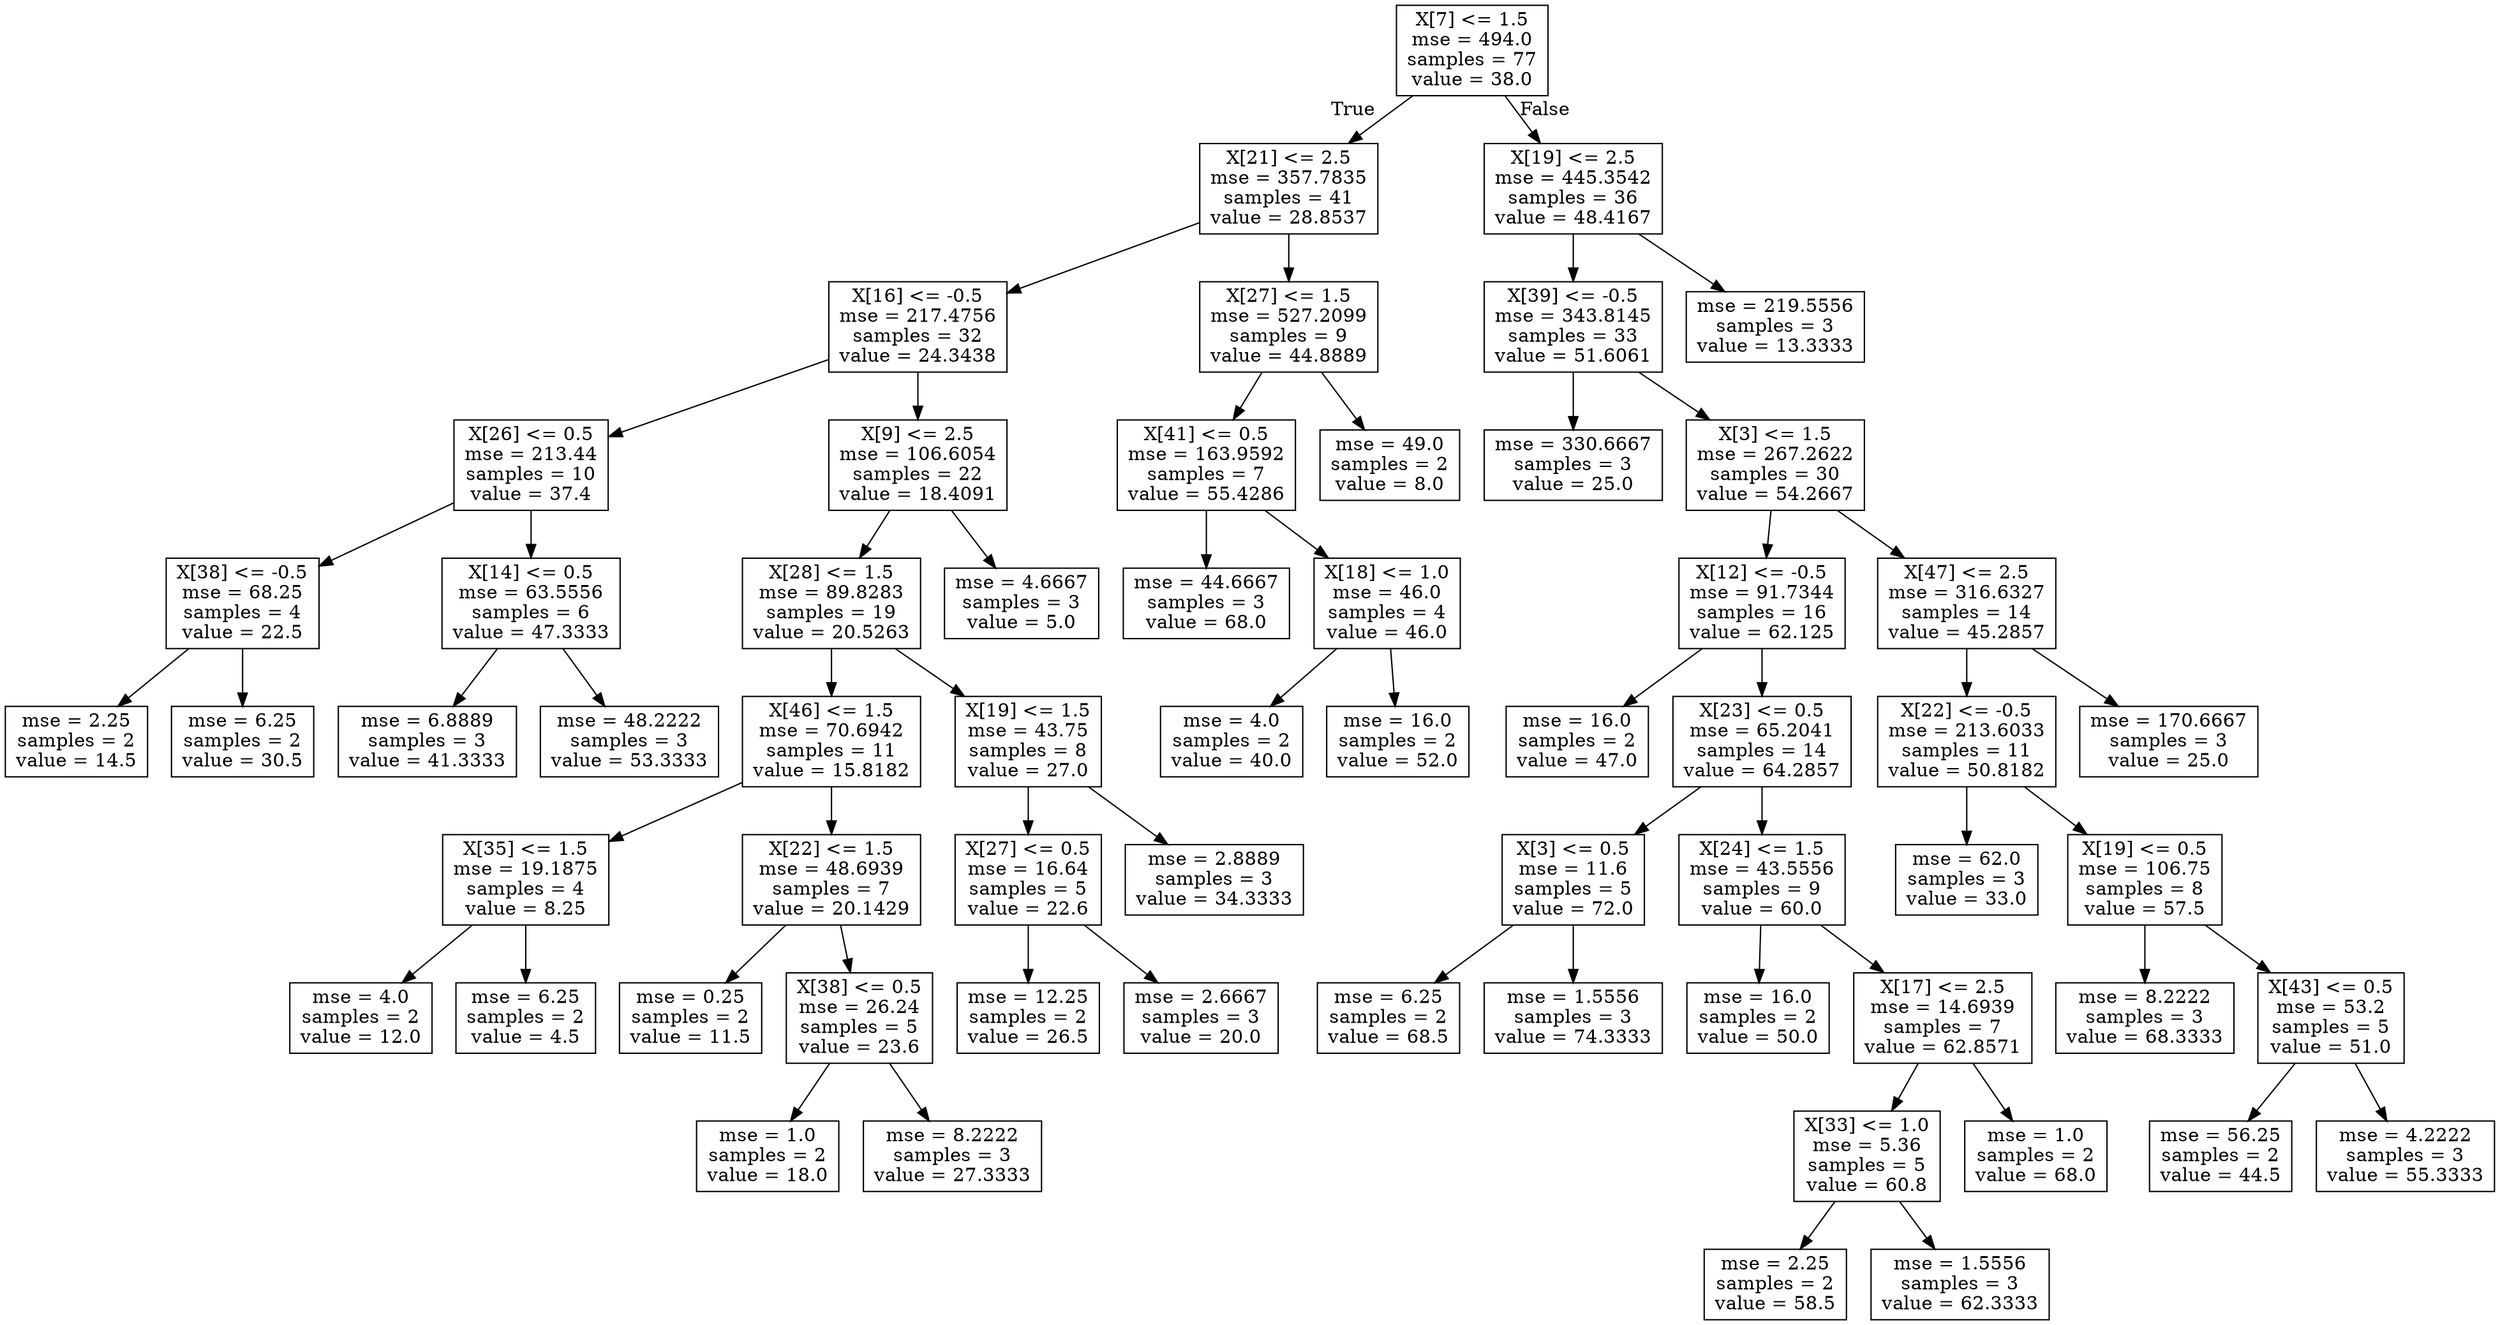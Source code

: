 digraph Tree {
node [shape=box] ;
0 [label="X[7] <= 1.5\nmse = 494.0\nsamples = 77\nvalue = 38.0"] ;
1 [label="X[21] <= 2.5\nmse = 357.7835\nsamples = 41\nvalue = 28.8537"] ;
0 -> 1 [labeldistance=2.5, labelangle=45, headlabel="True"] ;
2 [label="X[16] <= -0.5\nmse = 217.4756\nsamples = 32\nvalue = 24.3438"] ;
1 -> 2 ;
3 [label="X[26] <= 0.5\nmse = 213.44\nsamples = 10\nvalue = 37.4"] ;
2 -> 3 ;
4 [label="X[38] <= -0.5\nmse = 68.25\nsamples = 4\nvalue = 22.5"] ;
3 -> 4 ;
5 [label="mse = 2.25\nsamples = 2\nvalue = 14.5"] ;
4 -> 5 ;
6 [label="mse = 6.25\nsamples = 2\nvalue = 30.5"] ;
4 -> 6 ;
7 [label="X[14] <= 0.5\nmse = 63.5556\nsamples = 6\nvalue = 47.3333"] ;
3 -> 7 ;
8 [label="mse = 6.8889\nsamples = 3\nvalue = 41.3333"] ;
7 -> 8 ;
9 [label="mse = 48.2222\nsamples = 3\nvalue = 53.3333"] ;
7 -> 9 ;
10 [label="X[9] <= 2.5\nmse = 106.6054\nsamples = 22\nvalue = 18.4091"] ;
2 -> 10 ;
11 [label="X[28] <= 1.5\nmse = 89.8283\nsamples = 19\nvalue = 20.5263"] ;
10 -> 11 ;
12 [label="X[46] <= 1.5\nmse = 70.6942\nsamples = 11\nvalue = 15.8182"] ;
11 -> 12 ;
13 [label="X[35] <= 1.5\nmse = 19.1875\nsamples = 4\nvalue = 8.25"] ;
12 -> 13 ;
14 [label="mse = 4.0\nsamples = 2\nvalue = 12.0"] ;
13 -> 14 ;
15 [label="mse = 6.25\nsamples = 2\nvalue = 4.5"] ;
13 -> 15 ;
16 [label="X[22] <= 1.5\nmse = 48.6939\nsamples = 7\nvalue = 20.1429"] ;
12 -> 16 ;
17 [label="mse = 0.25\nsamples = 2\nvalue = 11.5"] ;
16 -> 17 ;
18 [label="X[38] <= 0.5\nmse = 26.24\nsamples = 5\nvalue = 23.6"] ;
16 -> 18 ;
19 [label="mse = 1.0\nsamples = 2\nvalue = 18.0"] ;
18 -> 19 ;
20 [label="mse = 8.2222\nsamples = 3\nvalue = 27.3333"] ;
18 -> 20 ;
21 [label="X[19] <= 1.5\nmse = 43.75\nsamples = 8\nvalue = 27.0"] ;
11 -> 21 ;
22 [label="X[27] <= 0.5\nmse = 16.64\nsamples = 5\nvalue = 22.6"] ;
21 -> 22 ;
23 [label="mse = 12.25\nsamples = 2\nvalue = 26.5"] ;
22 -> 23 ;
24 [label="mse = 2.6667\nsamples = 3\nvalue = 20.0"] ;
22 -> 24 ;
25 [label="mse = 2.8889\nsamples = 3\nvalue = 34.3333"] ;
21 -> 25 ;
26 [label="mse = 4.6667\nsamples = 3\nvalue = 5.0"] ;
10 -> 26 ;
27 [label="X[27] <= 1.5\nmse = 527.2099\nsamples = 9\nvalue = 44.8889"] ;
1 -> 27 ;
28 [label="X[41] <= 0.5\nmse = 163.9592\nsamples = 7\nvalue = 55.4286"] ;
27 -> 28 ;
29 [label="mse = 44.6667\nsamples = 3\nvalue = 68.0"] ;
28 -> 29 ;
30 [label="X[18] <= 1.0\nmse = 46.0\nsamples = 4\nvalue = 46.0"] ;
28 -> 30 ;
31 [label="mse = 4.0\nsamples = 2\nvalue = 40.0"] ;
30 -> 31 ;
32 [label="mse = 16.0\nsamples = 2\nvalue = 52.0"] ;
30 -> 32 ;
33 [label="mse = 49.0\nsamples = 2\nvalue = 8.0"] ;
27 -> 33 ;
34 [label="X[19] <= 2.5\nmse = 445.3542\nsamples = 36\nvalue = 48.4167"] ;
0 -> 34 [labeldistance=2.5, labelangle=-45, headlabel="False"] ;
35 [label="X[39] <= -0.5\nmse = 343.8145\nsamples = 33\nvalue = 51.6061"] ;
34 -> 35 ;
36 [label="mse = 330.6667\nsamples = 3\nvalue = 25.0"] ;
35 -> 36 ;
37 [label="X[3] <= 1.5\nmse = 267.2622\nsamples = 30\nvalue = 54.2667"] ;
35 -> 37 ;
38 [label="X[12] <= -0.5\nmse = 91.7344\nsamples = 16\nvalue = 62.125"] ;
37 -> 38 ;
39 [label="mse = 16.0\nsamples = 2\nvalue = 47.0"] ;
38 -> 39 ;
40 [label="X[23] <= 0.5\nmse = 65.2041\nsamples = 14\nvalue = 64.2857"] ;
38 -> 40 ;
41 [label="X[3] <= 0.5\nmse = 11.6\nsamples = 5\nvalue = 72.0"] ;
40 -> 41 ;
42 [label="mse = 6.25\nsamples = 2\nvalue = 68.5"] ;
41 -> 42 ;
43 [label="mse = 1.5556\nsamples = 3\nvalue = 74.3333"] ;
41 -> 43 ;
44 [label="X[24] <= 1.5\nmse = 43.5556\nsamples = 9\nvalue = 60.0"] ;
40 -> 44 ;
45 [label="mse = 16.0\nsamples = 2\nvalue = 50.0"] ;
44 -> 45 ;
46 [label="X[17] <= 2.5\nmse = 14.6939\nsamples = 7\nvalue = 62.8571"] ;
44 -> 46 ;
47 [label="X[33] <= 1.0\nmse = 5.36\nsamples = 5\nvalue = 60.8"] ;
46 -> 47 ;
48 [label="mse = 2.25\nsamples = 2\nvalue = 58.5"] ;
47 -> 48 ;
49 [label="mse = 1.5556\nsamples = 3\nvalue = 62.3333"] ;
47 -> 49 ;
50 [label="mse = 1.0\nsamples = 2\nvalue = 68.0"] ;
46 -> 50 ;
51 [label="X[47] <= 2.5\nmse = 316.6327\nsamples = 14\nvalue = 45.2857"] ;
37 -> 51 ;
52 [label="X[22] <= -0.5\nmse = 213.6033\nsamples = 11\nvalue = 50.8182"] ;
51 -> 52 ;
53 [label="mse = 62.0\nsamples = 3\nvalue = 33.0"] ;
52 -> 53 ;
54 [label="X[19] <= 0.5\nmse = 106.75\nsamples = 8\nvalue = 57.5"] ;
52 -> 54 ;
55 [label="mse = 8.2222\nsamples = 3\nvalue = 68.3333"] ;
54 -> 55 ;
56 [label="X[43] <= 0.5\nmse = 53.2\nsamples = 5\nvalue = 51.0"] ;
54 -> 56 ;
57 [label="mse = 56.25\nsamples = 2\nvalue = 44.5"] ;
56 -> 57 ;
58 [label="mse = 4.2222\nsamples = 3\nvalue = 55.3333"] ;
56 -> 58 ;
59 [label="mse = 170.6667\nsamples = 3\nvalue = 25.0"] ;
51 -> 59 ;
60 [label="mse = 219.5556\nsamples = 3\nvalue = 13.3333"] ;
34 -> 60 ;
}